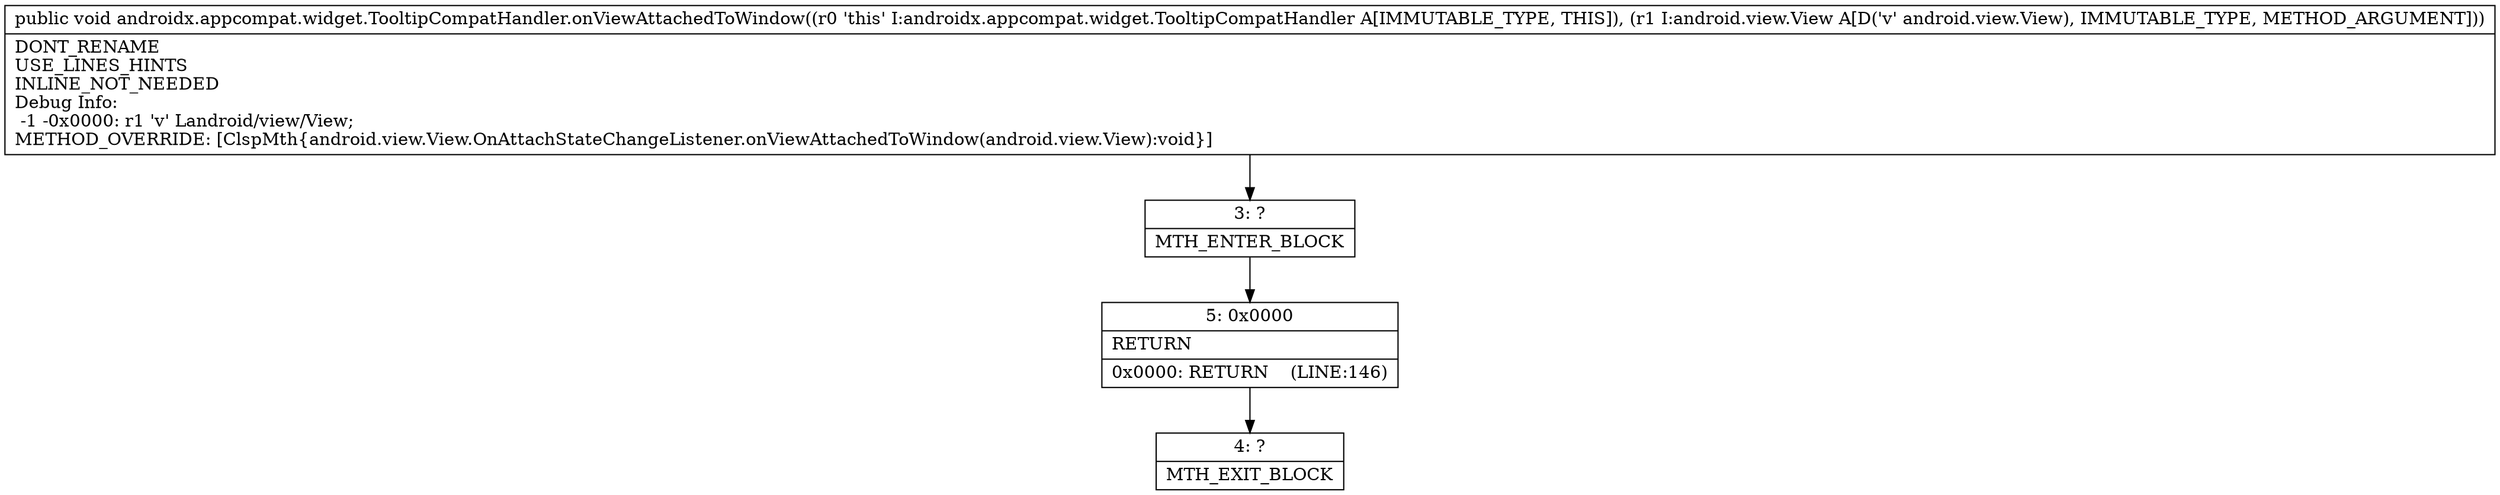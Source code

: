 digraph "CFG forandroidx.appcompat.widget.TooltipCompatHandler.onViewAttachedToWindow(Landroid\/view\/View;)V" {
Node_3 [shape=record,label="{3\:\ ?|MTH_ENTER_BLOCK\l}"];
Node_5 [shape=record,label="{5\:\ 0x0000|RETURN\l|0x0000: RETURN    (LINE:146)\l}"];
Node_4 [shape=record,label="{4\:\ ?|MTH_EXIT_BLOCK\l}"];
MethodNode[shape=record,label="{public void androidx.appcompat.widget.TooltipCompatHandler.onViewAttachedToWindow((r0 'this' I:androidx.appcompat.widget.TooltipCompatHandler A[IMMUTABLE_TYPE, THIS]), (r1 I:android.view.View A[D('v' android.view.View), IMMUTABLE_TYPE, METHOD_ARGUMENT]))  | DONT_RENAME\lUSE_LINES_HINTS\lINLINE_NOT_NEEDED\lDebug Info:\l  \-1 \-0x0000: r1 'v' Landroid\/view\/View;\lMETHOD_OVERRIDE: [ClspMth\{android.view.View.OnAttachStateChangeListener.onViewAttachedToWindow(android.view.View):void\}]\l}"];
MethodNode -> Node_3;Node_3 -> Node_5;
Node_5 -> Node_4;
}


